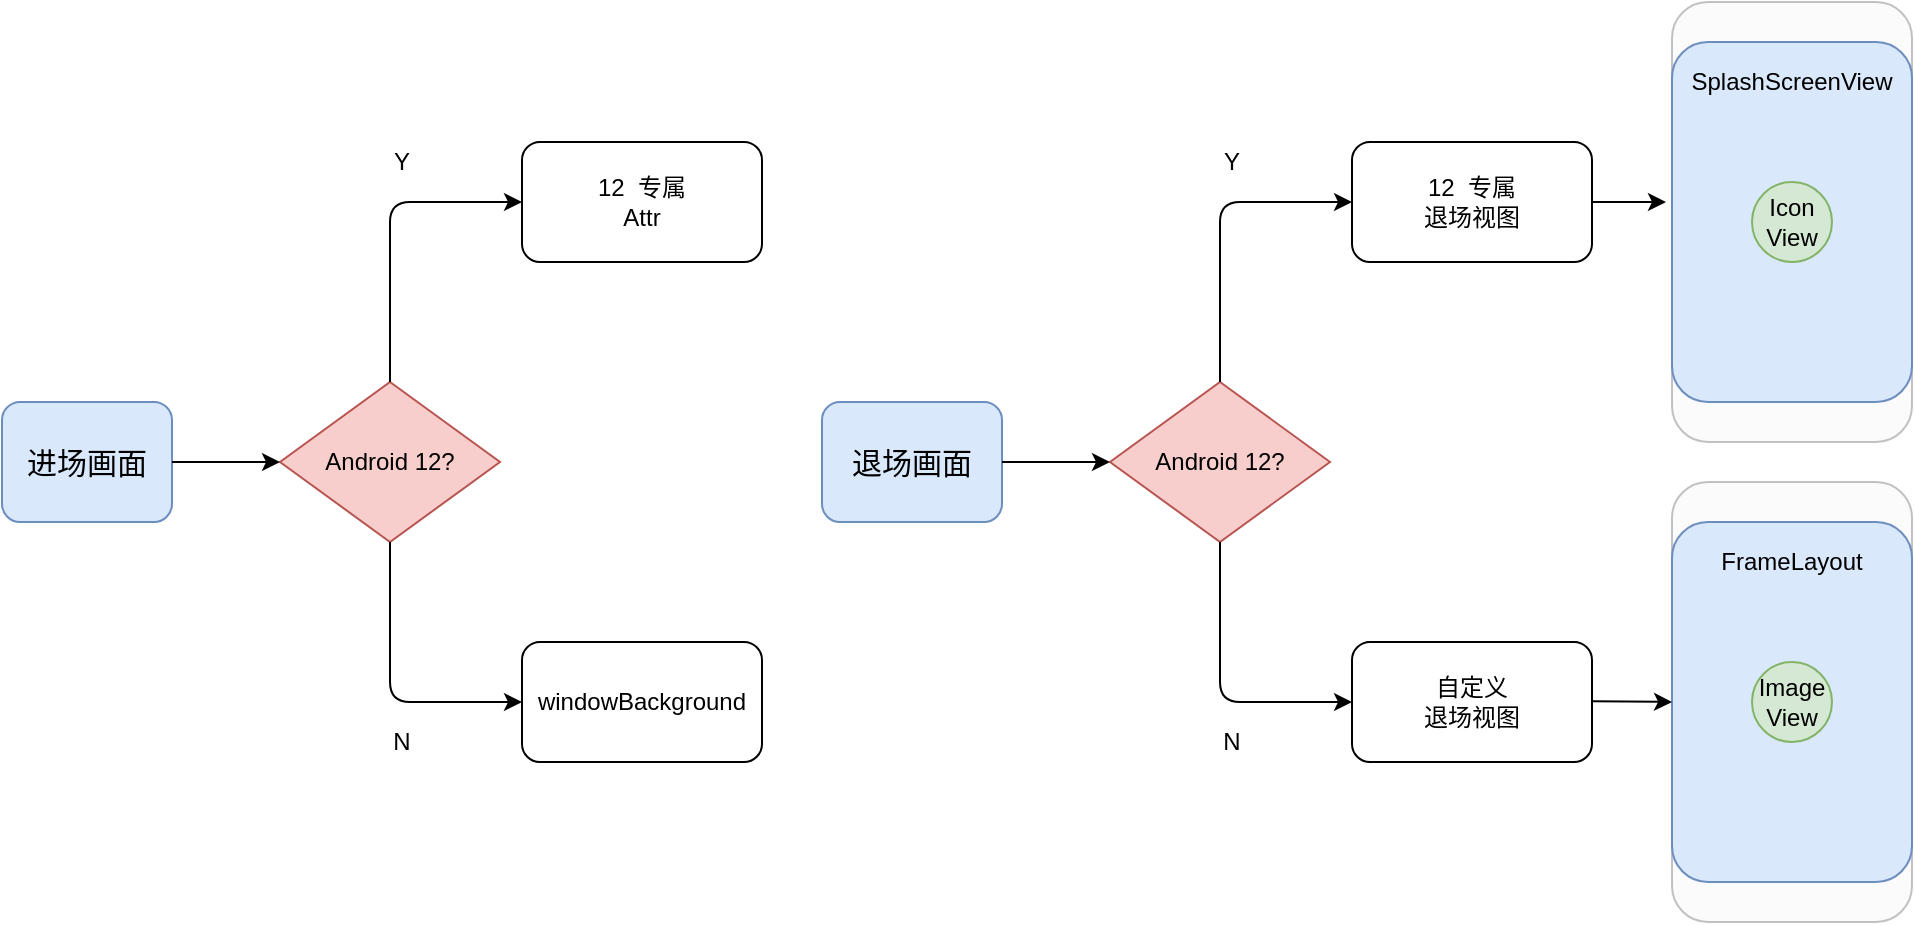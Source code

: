 <mxfile version="15.1.4" type="github">
  <diagram id="TwzD4QBDw5qLdXsNAqHo" name="Page-1">
    <mxGraphModel dx="2155" dy="802" grid="1" gridSize="10" guides="1" tooltips="1" connect="1" arrows="1" fold="1" page="1" pageScale="1" pageWidth="827" pageHeight="1169" math="0" shadow="0">
      <root>
        <mxCell id="0" />
        <mxCell id="1" parent="0" />
        <mxCell id="7nqX_vds0DBIXIGk8tkK-1" value="" style="rounded=1;whiteSpace=wrap;html=1;fillColor=#f5f5f5;strokeColor=#666666;fontColor=#333333;opacity=40;" vertex="1" parent="1">
          <mxGeometry x="695" y="460" width="120" height="220" as="geometry" />
        </mxCell>
        <mxCell id="7nqX_vds0DBIXIGk8tkK-2" value="" style="rounded=1;whiteSpace=wrap;html=1;fillColor=#dae8fc;strokeColor=#6c8ebf;" vertex="1" parent="1">
          <mxGeometry x="695" y="480" width="120" height="180" as="geometry" />
        </mxCell>
        <mxCell id="7nqX_vds0DBIXIGk8tkK-5" value="" style="rounded=1;whiteSpace=wrap;html=1;fillColor=#f5f5f5;strokeColor=#666666;fontColor=#333333;opacity=40;" vertex="1" parent="1">
          <mxGeometry x="695" y="220" width="120" height="220" as="geometry" />
        </mxCell>
        <mxCell id="7nqX_vds0DBIXIGk8tkK-6" value="&lt;font style=&quot;font-size: 15px&quot;&gt;退场画面&lt;/font&gt;" style="rounded=1;whiteSpace=wrap;html=1;fillColor=#dae8fc;strokeColor=#6c8ebf;" vertex="1" parent="1">
          <mxGeometry x="270" y="420" width="90" height="60" as="geometry" />
        </mxCell>
        <mxCell id="7nqX_vds0DBIXIGk8tkK-7" value="" style="rounded=1;whiteSpace=wrap;html=1;fillColor=#dae8fc;strokeColor=#6c8ebf;" vertex="1" parent="1">
          <mxGeometry x="695" y="240" width="120" height="180" as="geometry" />
        </mxCell>
        <mxCell id="7nqX_vds0DBIXIGk8tkK-8" value="SplashScreenView" style="text;html=1;strokeColor=none;fillColor=none;align=center;verticalAlign=middle;whiteSpace=wrap;rounded=0;" vertex="1" parent="1">
          <mxGeometry x="735" y="250" width="40" height="20" as="geometry" />
        </mxCell>
        <mxCell id="7nqX_vds0DBIXIGk8tkK-9" value="Icon&lt;br&gt;View" style="ellipse;whiteSpace=wrap;html=1;aspect=fixed;fillColor=#d5e8d4;strokeColor=#82b366;" vertex="1" parent="1">
          <mxGeometry x="735" y="310" width="40" height="40" as="geometry" />
        </mxCell>
        <mxCell id="7nqX_vds0DBIXIGk8tkK-10" value="FrameLayout" style="text;html=1;strokeColor=none;fillColor=none;align=center;verticalAlign=middle;whiteSpace=wrap;rounded=0;" vertex="1" parent="1">
          <mxGeometry x="735" y="490" width="40" height="20" as="geometry" />
        </mxCell>
        <mxCell id="7nqX_vds0DBIXIGk8tkK-11" value="Image&lt;br&gt;View" style="ellipse;whiteSpace=wrap;html=1;aspect=fixed;fillColor=#d5e8d4;strokeColor=#82b366;" vertex="1" parent="1">
          <mxGeometry x="735" y="550" width="40" height="40" as="geometry" />
        </mxCell>
        <mxCell id="7nqX_vds0DBIXIGk8tkK-12" value="12&amp;nbsp; 专属&lt;br&gt;退场视图" style="rounded=1;whiteSpace=wrap;html=1;" vertex="1" parent="1">
          <mxGeometry x="535" y="290" width="120" height="60" as="geometry" />
        </mxCell>
        <mxCell id="7nqX_vds0DBIXIGk8tkK-13" value="Android 12?" style="rhombus;whiteSpace=wrap;html=1;fillColor=#f8cecc;strokeColor=#b85450;" vertex="1" parent="1">
          <mxGeometry x="414" y="410" width="110" height="80" as="geometry" />
        </mxCell>
        <mxCell id="7nqX_vds0DBIXIGk8tkK-14" value="" style="endArrow=classic;html=1;entryX=0;entryY=0.5;entryDx=0;entryDy=0;exitX=0.5;exitY=0;exitDx=0;exitDy=0;" edge="1" parent="1" source="7nqX_vds0DBIXIGk8tkK-13" target="7nqX_vds0DBIXIGk8tkK-12">
          <mxGeometry width="50" height="50" relative="1" as="geometry">
            <mxPoint x="345" y="340" as="sourcePoint" />
            <mxPoint x="395" y="290" as="targetPoint" />
            <Array as="points">
              <mxPoint x="469" y="320" />
            </Array>
          </mxGeometry>
        </mxCell>
        <mxCell id="7nqX_vds0DBIXIGk8tkK-15" value="" style="endArrow=classic;html=1;exitX=0.5;exitY=1;exitDx=0;exitDy=0;entryX=0;entryY=0.5;entryDx=0;entryDy=0;" edge="1" parent="1" source="7nqX_vds0DBIXIGk8tkK-13" target="7nqX_vds0DBIXIGk8tkK-21">
          <mxGeometry width="50" height="50" relative="1" as="geometry">
            <mxPoint x="395" y="550" as="sourcePoint" />
            <mxPoint x="695" y="500" as="targetPoint" />
            <Array as="points">
              <mxPoint x="469" y="570" />
            </Array>
          </mxGeometry>
        </mxCell>
        <mxCell id="7nqX_vds0DBIXIGk8tkK-16" value="" style="endArrow=classic;html=1;" edge="1" parent="1" source="7nqX_vds0DBIXIGk8tkK-12">
          <mxGeometry width="50" height="50" relative="1" as="geometry">
            <mxPoint x="345" y="530" as="sourcePoint" />
            <mxPoint x="692" y="320" as="targetPoint" />
            <Array as="points">
              <mxPoint x="665" y="320" />
            </Array>
          </mxGeometry>
        </mxCell>
        <mxCell id="7nqX_vds0DBIXIGk8tkK-19" value="" style="endArrow=classic;html=1;exitX=1;exitY=0.5;exitDx=0;exitDy=0;entryX=0;entryY=0.5;entryDx=0;entryDy=0;" edge="1" parent="1" source="7nqX_vds0DBIXIGk8tkK-6" target="7nqX_vds0DBIXIGk8tkK-13">
          <mxGeometry width="50" height="50" relative="1" as="geometry">
            <mxPoint x="315" y="530" as="sourcePoint" />
            <mxPoint x="365" y="480" as="targetPoint" />
            <Array as="points" />
          </mxGeometry>
        </mxCell>
        <mxCell id="7nqX_vds0DBIXIGk8tkK-20" value="Y" style="text;html=1;strokeColor=none;fillColor=none;align=center;verticalAlign=middle;whiteSpace=wrap;rounded=0;" vertex="1" parent="1">
          <mxGeometry x="455" y="290" width="40" height="20" as="geometry" />
        </mxCell>
        <mxCell id="7nqX_vds0DBIXIGk8tkK-21" value="自定义&lt;br&gt;退场视图" style="rounded=1;whiteSpace=wrap;html=1;" vertex="1" parent="1">
          <mxGeometry x="535" y="540" width="120" height="60" as="geometry" />
        </mxCell>
        <mxCell id="7nqX_vds0DBIXIGk8tkK-22" value="" style="endArrow=classic;html=1;entryX=0;entryY=0.5;entryDx=0;entryDy=0;" edge="1" parent="1" target="7nqX_vds0DBIXIGk8tkK-2">
          <mxGeometry width="50" height="50" relative="1" as="geometry">
            <mxPoint x="655" y="569.58" as="sourcePoint" />
            <mxPoint x="682.0" y="569.58" as="targetPoint" />
            <Array as="points">
              <mxPoint x="655" y="569.58" />
            </Array>
          </mxGeometry>
        </mxCell>
        <mxCell id="7nqX_vds0DBIXIGk8tkK-23" value="N" style="text;html=1;strokeColor=none;fillColor=none;align=center;verticalAlign=middle;whiteSpace=wrap;rounded=0;" vertex="1" parent="1">
          <mxGeometry x="455" y="580" width="40" height="20" as="geometry" />
        </mxCell>
        <mxCell id="7nqX_vds0DBIXIGk8tkK-28" value="&lt;font style=&quot;font-size: 15px&quot;&gt;进场画面&lt;/font&gt;" style="rounded=1;whiteSpace=wrap;html=1;fillColor=#dae8fc;strokeColor=#6c8ebf;" vertex="1" parent="1">
          <mxGeometry x="-140" y="420" width="85" height="60" as="geometry" />
        </mxCell>
        <mxCell id="7nqX_vds0DBIXIGk8tkK-34" value="12&amp;nbsp; 专属&lt;br&gt;Attr" style="rounded=1;whiteSpace=wrap;html=1;" vertex="1" parent="1">
          <mxGeometry x="120" y="290" width="120" height="60" as="geometry" />
        </mxCell>
        <mxCell id="7nqX_vds0DBIXIGk8tkK-35" value="Android 12?" style="rhombus;whiteSpace=wrap;html=1;fillColor=#f8cecc;strokeColor=#b85450;" vertex="1" parent="1">
          <mxGeometry x="-1" y="410" width="110" height="80" as="geometry" />
        </mxCell>
        <mxCell id="7nqX_vds0DBIXIGk8tkK-36" value="" style="endArrow=classic;html=1;entryX=0;entryY=0.5;entryDx=0;entryDy=0;exitX=0.5;exitY=0;exitDx=0;exitDy=0;" edge="1" parent="1" source="7nqX_vds0DBIXIGk8tkK-35" target="7nqX_vds0DBIXIGk8tkK-34">
          <mxGeometry width="50" height="50" relative="1" as="geometry">
            <mxPoint x="-70" y="340" as="sourcePoint" />
            <mxPoint x="-20" y="290" as="targetPoint" />
            <Array as="points">
              <mxPoint x="54" y="320" />
            </Array>
          </mxGeometry>
        </mxCell>
        <mxCell id="7nqX_vds0DBIXIGk8tkK-37" value="" style="endArrow=classic;html=1;exitX=0.5;exitY=1;exitDx=0;exitDy=0;entryX=0;entryY=0.5;entryDx=0;entryDy=0;" edge="1" parent="1" source="7nqX_vds0DBIXIGk8tkK-35" target="7nqX_vds0DBIXIGk8tkK-41">
          <mxGeometry width="50" height="50" relative="1" as="geometry">
            <mxPoint x="-20" y="550" as="sourcePoint" />
            <mxPoint x="280" y="500" as="targetPoint" />
            <Array as="points">
              <mxPoint x="54" y="570" />
            </Array>
          </mxGeometry>
        </mxCell>
        <mxCell id="7nqX_vds0DBIXIGk8tkK-39" value="" style="endArrow=classic;html=1;exitX=1;exitY=0.5;exitDx=0;exitDy=0;entryX=0;entryY=0.5;entryDx=0;entryDy=0;" edge="1" parent="1" source="7nqX_vds0DBIXIGk8tkK-28" target="7nqX_vds0DBIXIGk8tkK-35">
          <mxGeometry width="50" height="50" relative="1" as="geometry">
            <mxPoint x="-100" y="530" as="sourcePoint" />
            <mxPoint x="-50" y="480" as="targetPoint" />
            <Array as="points" />
          </mxGeometry>
        </mxCell>
        <mxCell id="7nqX_vds0DBIXIGk8tkK-40" value="Y" style="text;html=1;strokeColor=none;fillColor=none;align=center;verticalAlign=middle;whiteSpace=wrap;rounded=0;" vertex="1" parent="1">
          <mxGeometry x="40" y="290" width="40" height="20" as="geometry" />
        </mxCell>
        <mxCell id="7nqX_vds0DBIXIGk8tkK-41" value="windowBackground" style="rounded=1;whiteSpace=wrap;html=1;" vertex="1" parent="1">
          <mxGeometry x="120" y="540" width="120" height="60" as="geometry" />
        </mxCell>
        <mxCell id="7nqX_vds0DBIXIGk8tkK-43" value="N" style="text;html=1;strokeColor=none;fillColor=none;align=center;verticalAlign=middle;whiteSpace=wrap;rounded=0;" vertex="1" parent="1">
          <mxGeometry x="40" y="580" width="40" height="20" as="geometry" />
        </mxCell>
      </root>
    </mxGraphModel>
  </diagram>
</mxfile>
